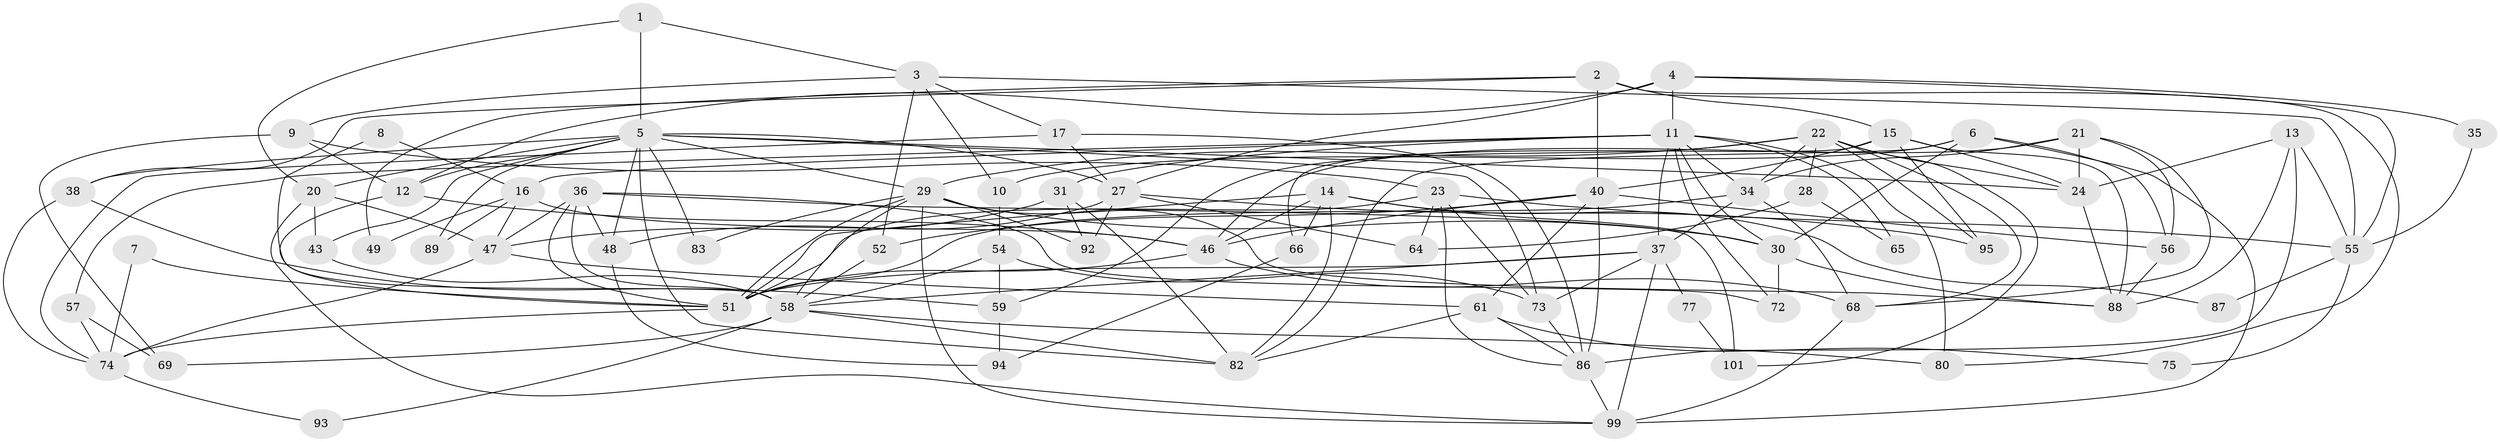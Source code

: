 // Generated by graph-tools (version 1.1) at 2025/24/03/03/25 07:24:00]
// undirected, 70 vertices, 168 edges
graph export_dot {
graph [start="1"]
  node [color=gray90,style=filled];
  1;
  2 [super="+44"];
  3 [super="+78"];
  4 [super="+18"];
  5 [super="+42"];
  6 [super="+71"];
  7;
  8;
  9;
  10;
  11 [super="+90"];
  12 [super="+19"];
  13;
  14;
  15 [super="+32"];
  16 [super="+76"];
  17;
  20 [super="+26"];
  21 [super="+100"];
  22 [super="+45"];
  23 [super="+33"];
  24 [super="+25"];
  27 [super="+50"];
  28;
  29 [super="+67"];
  30 [super="+79"];
  31;
  34 [super="+41"];
  35;
  36 [super="+39"];
  37 [super="+62"];
  38 [super="+98"];
  40 [super="+97"];
  43;
  46 [super="+60"];
  47 [super="+85"];
  48;
  49;
  51 [super="+91"];
  52 [super="+53"];
  54;
  55 [super="+70"];
  56;
  57;
  58 [super="+63"];
  59;
  61 [super="+81"];
  64;
  65;
  66;
  68;
  69;
  72;
  73;
  74 [super="+84"];
  75;
  77;
  80;
  82;
  83;
  86 [super="+96"];
  87;
  88;
  89;
  92;
  93;
  94;
  95;
  99;
  101;
  1 -- 20;
  1 -- 5;
  1 -- 3;
  2 -- 80;
  2 -- 15;
  2 -- 40;
  2 -- 49;
  2 -- 38;
  3 -- 9;
  3 -- 52;
  3 -- 17;
  3 -- 55;
  3 -- 10;
  4 -- 27;
  4 -- 35;
  4 -- 55;
  4 -- 11;
  4 -- 12;
  5 -- 82;
  5 -- 27;
  5 -- 43;
  5 -- 73;
  5 -- 83;
  5 -- 48;
  5 -- 20;
  5 -- 24;
  5 -- 89;
  5 -- 12;
  5 -- 29;
  5 -- 38;
  6 -- 82;
  6 -- 10;
  6 -- 99;
  6 -- 56;
  6 -- 30;
  7 -- 51;
  7 -- 74;
  8 -- 58 [weight=2];
  8 -- 16;
  9 -- 23;
  9 -- 69;
  9 -- 12;
  10 -- 54;
  11 -- 30;
  11 -- 16;
  11 -- 57;
  11 -- 80;
  11 -- 65;
  11 -- 34;
  11 -- 37;
  11 -- 72;
  11 -- 31;
  12 -- 46;
  12 -- 51;
  13 -- 88;
  13 -- 55;
  13 -- 24;
  13 -- 86;
  14 -- 82;
  14 -- 46;
  14 -- 66;
  14 -- 87;
  14 -- 30;
  14 -- 51;
  15 -- 66;
  15 -- 24;
  15 -- 88;
  15 -- 95;
  15 -- 40;
  16 -- 49;
  16 -- 89;
  16 -- 46;
  16 -- 47;
  17 -- 86;
  17 -- 27;
  17 -- 74;
  20 -- 99;
  20 -- 47;
  20 -- 43;
  21 -- 68;
  21 -- 24;
  21 -- 56;
  21 -- 34;
  21 -- 46;
  22 -- 24;
  22 -- 28;
  22 -- 34;
  22 -- 59;
  22 -- 95;
  22 -- 68;
  22 -- 101;
  22 -- 29;
  23 -- 73;
  23 -- 51;
  23 -- 64;
  23 -- 55;
  23 -- 86;
  24 -- 88;
  27 -- 48;
  27 -- 92;
  27 -- 64;
  27 -- 95;
  28 -- 64;
  28 -- 65;
  29 -- 51;
  29 -- 83;
  29 -- 88;
  29 -- 58;
  29 -- 99;
  29 -- 92;
  29 -- 30;
  30 -- 72;
  30 -- 88;
  31 -- 82;
  31 -- 92;
  31 -- 47;
  34 -- 51;
  34 -- 37;
  34 -- 68;
  35 -- 55;
  36 -- 58;
  36 -- 48;
  36 -- 51;
  36 -- 101;
  36 -- 72;
  36 -- 47;
  37 -- 51;
  37 -- 73;
  37 -- 99;
  37 -- 58;
  37 -- 77;
  38 -- 59;
  38 -- 74;
  40 -- 61;
  40 -- 52;
  40 -- 86;
  40 -- 56;
  40 -- 46;
  43 -- 58;
  46 -- 68;
  46 -- 51;
  47 -- 74;
  47 -- 61;
  48 -- 94;
  51 -- 74;
  52 -- 58;
  54 -- 73;
  54 -- 59;
  54 -- 58;
  55 -- 75;
  55 -- 87;
  56 -- 88;
  57 -- 69;
  57 -- 74;
  58 -- 69;
  58 -- 93;
  58 -- 80;
  58 -- 82;
  59 -- 94;
  61 -- 75;
  61 -- 82;
  61 -- 86;
  66 -- 94;
  68 -- 99;
  73 -- 86;
  74 -- 93;
  77 -- 101;
  86 -- 99;
}
